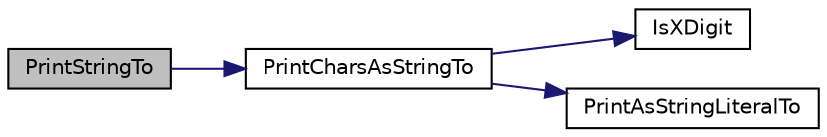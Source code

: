 digraph "PrintStringTo"
{
 // INTERACTIVE_SVG=YES
 // LATEX_PDF_SIZE
  bgcolor="transparent";
  edge [fontname="Helvetica",fontsize="10",labelfontname="Helvetica",labelfontsize="10"];
  node [fontname="Helvetica",fontsize="10",shape=record];
  rankdir="LR";
  Node1 [label="PrintStringTo",height=0.2,width=0.4,color="black", fillcolor="grey75", style="filled", fontcolor="black",tooltip=" "];
  Node1 -> Node2 [color="midnightblue",fontsize="10",style="solid",fontname="Helvetica"];
  Node2 [label="PrintCharsAsStringTo",height=0.2,width=0.4,color="black",URL="$d0/da7/namespacetesting_1_1internal_a0be71e6d7cb274131c559193f81c83e2.html#a0be71e6d7cb274131c559193f81c83e2",tooltip=" "];
  Node2 -> Node3 [color="midnightblue",fontsize="10",style="solid",fontname="Helvetica"];
  Node3 [label="IsXDigit",height=0.2,width=0.4,color="black",URL="$d0/da7/namespacetesting_1_1internal_aa234ef141278263fb143b616c74c86e7.html#aa234ef141278263fb143b616c74c86e7",tooltip=" "];
  Node2 -> Node4 [color="midnightblue",fontsize="10",style="solid",fontname="Helvetica"];
  Node4 [label="PrintAsStringLiteralTo",height=0.2,width=0.4,color="black",URL="$d0/da7/namespacetesting_1_1internal_a8c5838995d7bb9e4232b69e6bcdb9ab8.html#a8c5838995d7bb9e4232b69e6bcdb9ab8",tooltip=" "];
}
